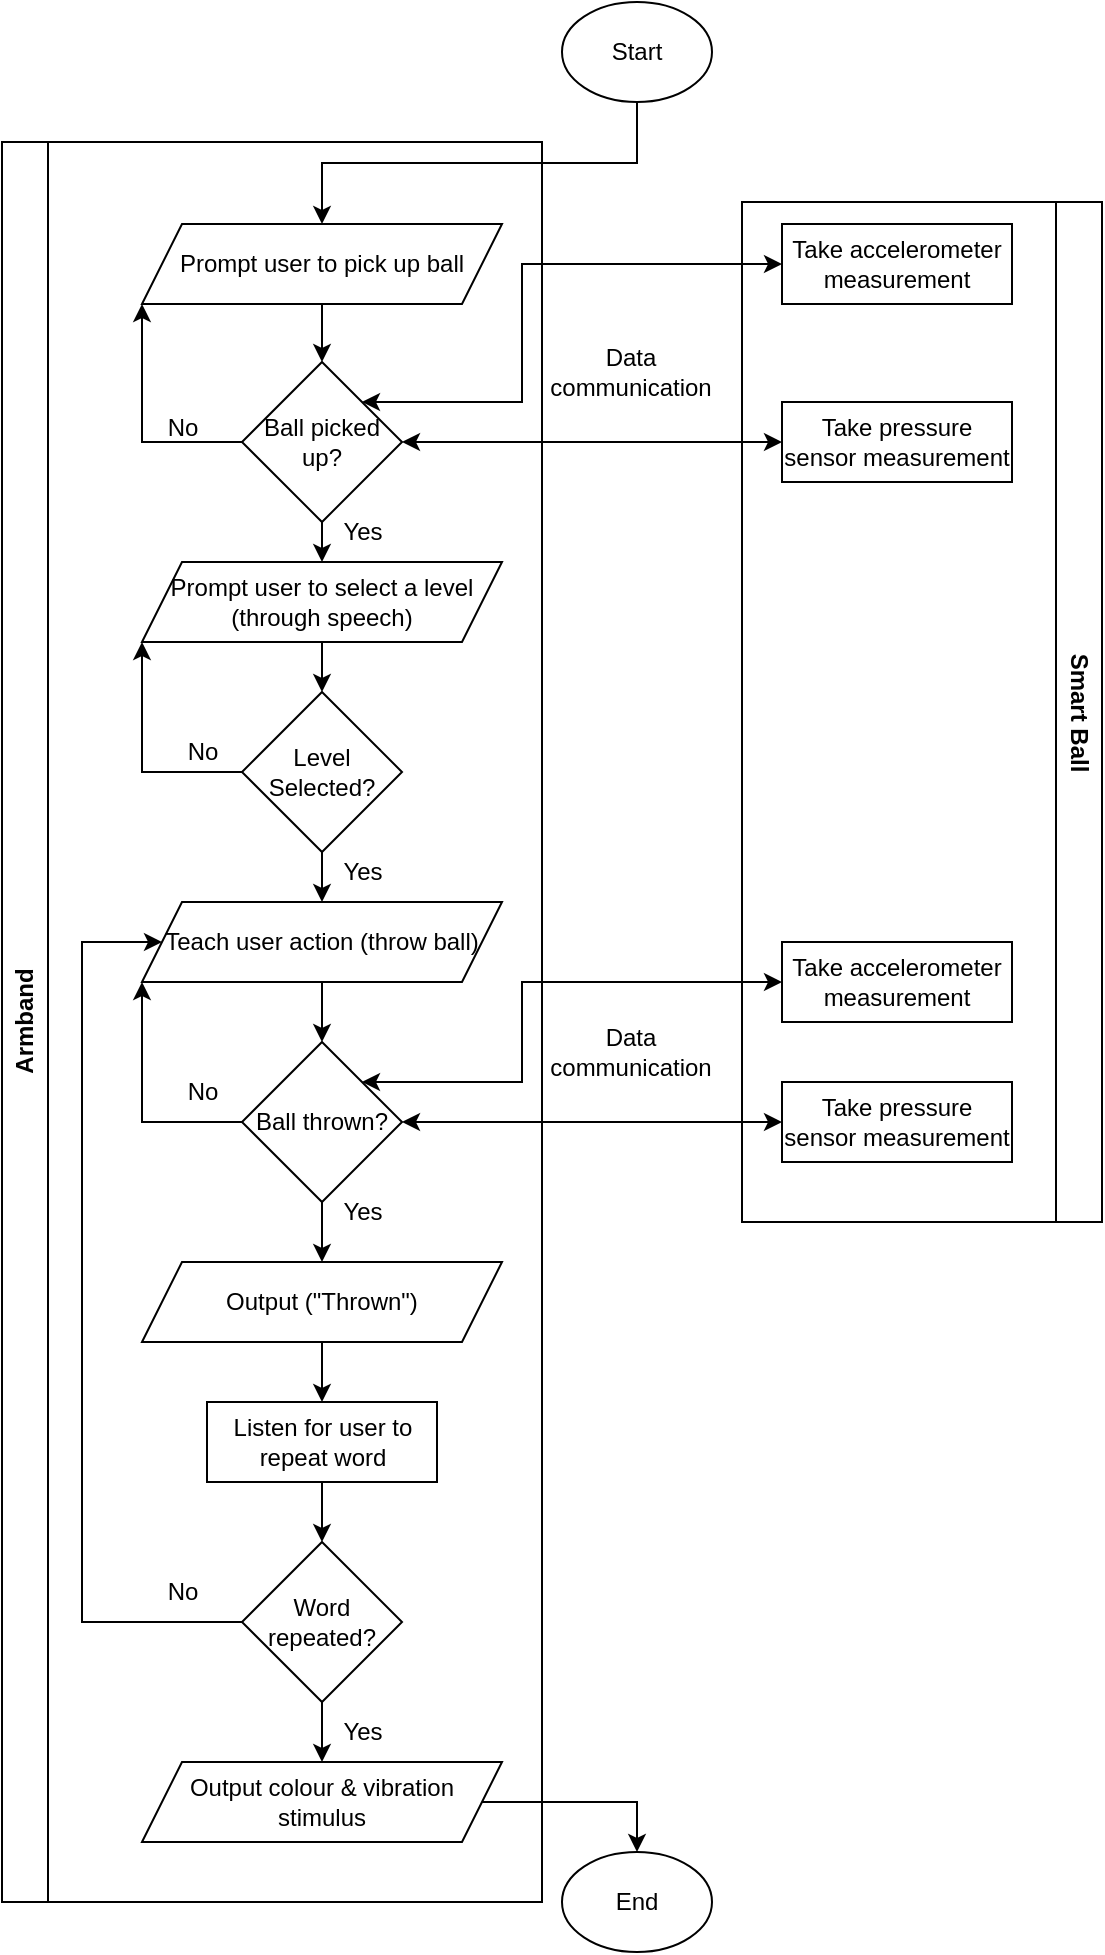 <mxfile version="24.6.1" type="device">
  <diagram name="Page-1" id="BAW9U0_Sw-9r2epLLHco">
    <mxGraphModel dx="2943" dy="1045" grid="1" gridSize="10" guides="1" tooltips="1" connect="1" arrows="1" fold="1" page="1" pageScale="1" pageWidth="850" pageHeight="1100" math="0" shadow="0">
      <root>
        <mxCell id="0" />
        <mxCell id="1" parent="0" />
        <mxCell id="SvZGbQ-SwiDctL7KLiIM-53" style="edgeStyle=orthogonalEdgeStyle;rounded=0;orthogonalLoop=1;jettySize=auto;html=1;exitX=0.5;exitY=1;exitDx=0;exitDy=0;entryX=0.5;entryY=0;entryDx=0;entryDy=0;" edge="1" parent="1" source="SvZGbQ-SwiDctL7KLiIM-50" target="SvZGbQ-SwiDctL7KLiIM-52">
          <mxGeometry relative="1" as="geometry" />
        </mxCell>
        <mxCell id="SvZGbQ-SwiDctL7KLiIM-50" value="Start" style="ellipse;whiteSpace=wrap;html=1;" vertex="1" parent="1">
          <mxGeometry x="-410" y="70" width="75" height="50" as="geometry" />
        </mxCell>
        <mxCell id="SvZGbQ-SwiDctL7KLiIM-61" style="edgeStyle=orthogonalEdgeStyle;rounded=0;orthogonalLoop=1;jettySize=auto;html=1;exitX=0.5;exitY=1;exitDx=0;exitDy=0;entryX=0.5;entryY=0;entryDx=0;entryDy=0;" edge="1" parent="1" source="SvZGbQ-SwiDctL7KLiIM-52" target="SvZGbQ-SwiDctL7KLiIM-60">
          <mxGeometry relative="1" as="geometry" />
        </mxCell>
        <mxCell id="SvZGbQ-SwiDctL7KLiIM-52" value="Prompt user to pick up ball" style="shape=parallelogram;perimeter=parallelogramPerimeter;whiteSpace=wrap;html=1;fixedSize=1;" vertex="1" parent="1">
          <mxGeometry x="-620" y="181" width="180" height="40" as="geometry" />
        </mxCell>
        <mxCell id="SvZGbQ-SwiDctL7KLiIM-55" value="Take accelerometer measurement" style="rounded=0;whiteSpace=wrap;html=1;" vertex="1" parent="1">
          <mxGeometry x="-300" y="181" width="115" height="40" as="geometry" />
        </mxCell>
        <mxCell id="SvZGbQ-SwiDctL7KLiIM-58" value="" style="endArrow=classic;startArrow=classic;html=1;rounded=0;entryX=0;entryY=0.5;entryDx=0;entryDy=0;exitX=1;exitY=0;exitDx=0;exitDy=0;" edge="1" parent="1" source="SvZGbQ-SwiDctL7KLiIM-60" target="SvZGbQ-SwiDctL7KLiIM-55">
          <mxGeometry width="50" height="50" relative="1" as="geometry">
            <mxPoint x="-490" y="290" as="sourcePoint" />
            <mxPoint y="390" as="targetPoint" />
            <Array as="points">
              <mxPoint x="-430" y="270" />
              <mxPoint x="-430" y="201" />
            </Array>
          </mxGeometry>
        </mxCell>
        <mxCell id="SvZGbQ-SwiDctL7KLiIM-63" style="edgeStyle=orthogonalEdgeStyle;rounded=0;orthogonalLoop=1;jettySize=auto;html=1;exitX=0.5;exitY=1;exitDx=0;exitDy=0;entryX=0.5;entryY=0;entryDx=0;entryDy=0;" edge="1" parent="1" source="SvZGbQ-SwiDctL7KLiIM-60" target="SvZGbQ-SwiDctL7KLiIM-62">
          <mxGeometry relative="1" as="geometry" />
        </mxCell>
        <mxCell id="SvZGbQ-SwiDctL7KLiIM-65" style="edgeStyle=orthogonalEdgeStyle;rounded=0;orthogonalLoop=1;jettySize=auto;html=1;exitX=0;exitY=0.5;exitDx=0;exitDy=0;entryX=0;entryY=1;entryDx=0;entryDy=0;" edge="1" parent="1" source="SvZGbQ-SwiDctL7KLiIM-60" target="SvZGbQ-SwiDctL7KLiIM-52">
          <mxGeometry relative="1" as="geometry" />
        </mxCell>
        <mxCell id="SvZGbQ-SwiDctL7KLiIM-60" value="Ball picked up?" style="rhombus;whiteSpace=wrap;html=1;" vertex="1" parent="1">
          <mxGeometry x="-570" y="250" width="80" height="80" as="geometry" />
        </mxCell>
        <mxCell id="SvZGbQ-SwiDctL7KLiIM-68" style="edgeStyle=orthogonalEdgeStyle;rounded=0;orthogonalLoop=1;jettySize=auto;html=1;exitX=0.5;exitY=1;exitDx=0;exitDy=0;entryX=0.5;entryY=0;entryDx=0;entryDy=0;" edge="1" parent="1" source="SvZGbQ-SwiDctL7KLiIM-62" target="SvZGbQ-SwiDctL7KLiIM-64">
          <mxGeometry relative="1" as="geometry" />
        </mxCell>
        <mxCell id="SvZGbQ-SwiDctL7KLiIM-62" value="Prompt user to select a level (through speech)" style="shape=parallelogram;perimeter=parallelogramPerimeter;whiteSpace=wrap;html=1;fixedSize=1;" vertex="1" parent="1">
          <mxGeometry x="-620" y="350" width="180" height="40" as="geometry" />
        </mxCell>
        <mxCell id="SvZGbQ-SwiDctL7KLiIM-75" style="edgeStyle=orthogonalEdgeStyle;rounded=0;orthogonalLoop=1;jettySize=auto;html=1;exitX=0.5;exitY=1;exitDx=0;exitDy=0;entryX=0.5;entryY=0;entryDx=0;entryDy=0;" edge="1" parent="1" source="SvZGbQ-SwiDctL7KLiIM-64" target="SvZGbQ-SwiDctL7KLiIM-74">
          <mxGeometry relative="1" as="geometry" />
        </mxCell>
        <mxCell id="SvZGbQ-SwiDctL7KLiIM-76" style="edgeStyle=orthogonalEdgeStyle;rounded=0;orthogonalLoop=1;jettySize=auto;html=1;entryX=0;entryY=1;entryDx=0;entryDy=0;" edge="1" parent="1" source="SvZGbQ-SwiDctL7KLiIM-64" target="SvZGbQ-SwiDctL7KLiIM-62">
          <mxGeometry relative="1" as="geometry">
            <Array as="points">
              <mxPoint x="-620" y="455" />
            </Array>
          </mxGeometry>
        </mxCell>
        <mxCell id="SvZGbQ-SwiDctL7KLiIM-64" value="Level Selected?" style="rhombus;whiteSpace=wrap;html=1;" vertex="1" parent="1">
          <mxGeometry x="-570" y="415" width="80" height="80" as="geometry" />
        </mxCell>
        <mxCell id="SvZGbQ-SwiDctL7KLiIM-66" value="Yes" style="text;html=1;align=center;verticalAlign=middle;resizable=0;points=[];autosize=1;strokeColor=none;fillColor=none;" vertex="1" parent="1">
          <mxGeometry x="-530" y="320" width="40" height="30" as="geometry" />
        </mxCell>
        <mxCell id="SvZGbQ-SwiDctL7KLiIM-67" value="No" style="text;html=1;align=center;verticalAlign=middle;resizable=0;points=[];autosize=1;strokeColor=none;fillColor=none;" vertex="1" parent="1">
          <mxGeometry x="-620" y="268" width="40" height="30" as="geometry" />
        </mxCell>
        <mxCell id="SvZGbQ-SwiDctL7KLiIM-69" value="Take pressure sensor measurement" style="rounded=0;whiteSpace=wrap;html=1;" vertex="1" parent="1">
          <mxGeometry x="-300" y="270" width="115" height="40" as="geometry" />
        </mxCell>
        <mxCell id="SvZGbQ-SwiDctL7KLiIM-70" value="" style="endArrow=classic;startArrow=classic;html=1;rounded=0;exitX=1;exitY=0.5;exitDx=0;exitDy=0;entryX=0;entryY=0.5;entryDx=0;entryDy=0;" edge="1" parent="1" source="SvZGbQ-SwiDctL7KLiIM-60" target="SvZGbQ-SwiDctL7KLiIM-69">
          <mxGeometry width="50" height="50" relative="1" as="geometry">
            <mxPoint x="-440" y="211" as="sourcePoint" />
            <mxPoint x="-290" y="211" as="targetPoint" />
          </mxGeometry>
        </mxCell>
        <mxCell id="SvZGbQ-SwiDctL7KLiIM-71" value="Data communication" style="text;html=1;align=center;verticalAlign=middle;whiteSpace=wrap;rounded=0;" vertex="1" parent="1">
          <mxGeometry x="-417.5" y="240" width="82.5" height="30" as="geometry" />
        </mxCell>
        <mxCell id="SvZGbQ-SwiDctL7KLiIM-88" style="edgeStyle=orthogonalEdgeStyle;rounded=0;orthogonalLoop=1;jettySize=auto;html=1;entryX=0.5;entryY=0;entryDx=0;entryDy=0;" edge="1" parent="1" source="SvZGbQ-SwiDctL7KLiIM-74" target="SvZGbQ-SwiDctL7KLiIM-83">
          <mxGeometry relative="1" as="geometry" />
        </mxCell>
        <mxCell id="SvZGbQ-SwiDctL7KLiIM-74" value="Teach user action (throw ball)" style="shape=parallelogram;perimeter=parallelogramPerimeter;whiteSpace=wrap;html=1;fixedSize=1;" vertex="1" parent="1">
          <mxGeometry x="-620" y="520" width="180" height="40" as="geometry" />
        </mxCell>
        <mxCell id="SvZGbQ-SwiDctL7KLiIM-77" value="Yes" style="text;html=1;align=center;verticalAlign=middle;resizable=0;points=[];autosize=1;strokeColor=none;fillColor=none;" vertex="1" parent="1">
          <mxGeometry x="-530" y="490" width="40" height="30" as="geometry" />
        </mxCell>
        <mxCell id="SvZGbQ-SwiDctL7KLiIM-78" value="No" style="text;html=1;align=center;verticalAlign=middle;resizable=0;points=[];autosize=1;strokeColor=none;fillColor=none;" vertex="1" parent="1">
          <mxGeometry x="-610" y="430" width="40" height="30" as="geometry" />
        </mxCell>
        <mxCell id="SvZGbQ-SwiDctL7KLiIM-81" value="Take accelerometer measurement" style="rounded=0;whiteSpace=wrap;html=1;" vertex="1" parent="1">
          <mxGeometry x="-300" y="540" width="115" height="40" as="geometry" />
        </mxCell>
        <mxCell id="SvZGbQ-SwiDctL7KLiIM-82" value="Take pressure sensor measurement" style="rounded=0;whiteSpace=wrap;html=1;" vertex="1" parent="1">
          <mxGeometry x="-300" y="610" width="115" height="40" as="geometry" />
        </mxCell>
        <mxCell id="SvZGbQ-SwiDctL7KLiIM-93" style="edgeStyle=orthogonalEdgeStyle;rounded=0;orthogonalLoop=1;jettySize=auto;html=1;exitX=0.5;exitY=1;exitDx=0;exitDy=0;entryX=0.5;entryY=0;entryDx=0;entryDy=0;" edge="1" parent="1" source="SvZGbQ-SwiDctL7KLiIM-83" target="SvZGbQ-SwiDctL7KLiIM-92">
          <mxGeometry relative="1" as="geometry" />
        </mxCell>
        <mxCell id="SvZGbQ-SwiDctL7KLiIM-96" style="edgeStyle=orthogonalEdgeStyle;rounded=0;orthogonalLoop=1;jettySize=auto;html=1;entryX=0;entryY=1;entryDx=0;entryDy=0;" edge="1" parent="1" source="SvZGbQ-SwiDctL7KLiIM-83" target="SvZGbQ-SwiDctL7KLiIM-74">
          <mxGeometry relative="1" as="geometry">
            <Array as="points">
              <mxPoint x="-620" y="630" />
            </Array>
          </mxGeometry>
        </mxCell>
        <mxCell id="SvZGbQ-SwiDctL7KLiIM-83" value="Ball thrown?" style="rhombus;whiteSpace=wrap;html=1;" vertex="1" parent="1">
          <mxGeometry x="-570" y="590" width="80" height="80" as="geometry" />
        </mxCell>
        <mxCell id="SvZGbQ-SwiDctL7KLiIM-86" value="Data communication" style="text;html=1;align=center;verticalAlign=middle;whiteSpace=wrap;rounded=0;" vertex="1" parent="1">
          <mxGeometry x="-417.5" y="580" width="82.5" height="30" as="geometry" />
        </mxCell>
        <mxCell id="SvZGbQ-SwiDctL7KLiIM-101" style="edgeStyle=orthogonalEdgeStyle;rounded=0;orthogonalLoop=1;jettySize=auto;html=1;exitX=0.5;exitY=1;exitDx=0;exitDy=0;entryX=0.5;entryY=0;entryDx=0;entryDy=0;" edge="1" parent="1" source="SvZGbQ-SwiDctL7KLiIM-92" target="SvZGbQ-SwiDctL7KLiIM-100">
          <mxGeometry relative="1" as="geometry" />
        </mxCell>
        <mxCell id="SvZGbQ-SwiDctL7KLiIM-92" value="Output (&quot;Thrown&quot;)" style="shape=parallelogram;perimeter=parallelogramPerimeter;whiteSpace=wrap;html=1;fixedSize=1;" vertex="1" parent="1">
          <mxGeometry x="-620" y="700" width="180" height="40" as="geometry" />
        </mxCell>
        <mxCell id="SvZGbQ-SwiDctL7KLiIM-94" value="Yes" style="text;html=1;align=center;verticalAlign=middle;resizable=0;points=[];autosize=1;strokeColor=none;fillColor=none;" vertex="1" parent="1">
          <mxGeometry x="-530" y="660" width="40" height="30" as="geometry" />
        </mxCell>
        <mxCell id="SvZGbQ-SwiDctL7KLiIM-95" value="No" style="text;html=1;align=center;verticalAlign=middle;resizable=0;points=[];autosize=1;strokeColor=none;fillColor=none;" vertex="1" parent="1">
          <mxGeometry x="-610" y="600" width="40" height="30" as="geometry" />
        </mxCell>
        <mxCell id="SvZGbQ-SwiDctL7KLiIM-97" value="" style="endArrow=classic;startArrow=classic;html=1;rounded=0;exitX=1;exitY=0.5;exitDx=0;exitDy=0;entryX=0;entryY=0.5;entryDx=0;entryDy=0;" edge="1" parent="1" source="SvZGbQ-SwiDctL7KLiIM-83" target="SvZGbQ-SwiDctL7KLiIM-82">
          <mxGeometry width="50" height="50" relative="1" as="geometry">
            <mxPoint x="-480" y="300" as="sourcePoint" />
            <mxPoint x="-290" y="300" as="targetPoint" />
          </mxGeometry>
        </mxCell>
        <mxCell id="SvZGbQ-SwiDctL7KLiIM-98" value="" style="endArrow=classic;startArrow=classic;html=1;rounded=0;entryX=0;entryY=0.5;entryDx=0;entryDy=0;exitX=1;exitY=0;exitDx=0;exitDy=0;" edge="1" parent="1" source="SvZGbQ-SwiDctL7KLiIM-83" target="SvZGbQ-SwiDctL7KLiIM-81">
          <mxGeometry width="50" height="50" relative="1" as="geometry">
            <mxPoint x="-510" y="610" as="sourcePoint" />
            <mxPoint x="-300" y="541" as="targetPoint" />
            <Array as="points">
              <mxPoint x="-430" y="610" />
              <mxPoint x="-430" y="560" />
            </Array>
          </mxGeometry>
        </mxCell>
        <mxCell id="SvZGbQ-SwiDctL7KLiIM-103" style="edgeStyle=orthogonalEdgeStyle;rounded=0;orthogonalLoop=1;jettySize=auto;html=1;entryX=0.5;entryY=0;entryDx=0;entryDy=0;" edge="1" parent="1" source="SvZGbQ-SwiDctL7KLiIM-100" target="SvZGbQ-SwiDctL7KLiIM-102">
          <mxGeometry relative="1" as="geometry" />
        </mxCell>
        <mxCell id="SvZGbQ-SwiDctL7KLiIM-100" value="Listen for user to repeat word" style="rounded=0;whiteSpace=wrap;html=1;" vertex="1" parent="1">
          <mxGeometry x="-587.5" y="770" width="115" height="40" as="geometry" />
        </mxCell>
        <mxCell id="SvZGbQ-SwiDctL7KLiIM-109" style="edgeStyle=orthogonalEdgeStyle;rounded=0;orthogonalLoop=1;jettySize=auto;html=1;exitX=0.5;exitY=1;exitDx=0;exitDy=0;entryX=0.5;entryY=0;entryDx=0;entryDy=0;" edge="1" parent="1" source="SvZGbQ-SwiDctL7KLiIM-102" target="SvZGbQ-SwiDctL7KLiIM-108">
          <mxGeometry relative="1" as="geometry" />
        </mxCell>
        <mxCell id="SvZGbQ-SwiDctL7KLiIM-110" style="edgeStyle=orthogonalEdgeStyle;rounded=0;orthogonalLoop=1;jettySize=auto;html=1;exitX=0;exitY=0.5;exitDx=0;exitDy=0;entryX=0;entryY=0.5;entryDx=0;entryDy=0;" edge="1" parent="1" source="SvZGbQ-SwiDctL7KLiIM-102" target="SvZGbQ-SwiDctL7KLiIM-74">
          <mxGeometry relative="1" as="geometry">
            <Array as="points">
              <mxPoint x="-650" y="880" />
              <mxPoint x="-650" y="540" />
            </Array>
          </mxGeometry>
        </mxCell>
        <mxCell id="SvZGbQ-SwiDctL7KLiIM-102" value="Word repeated?" style="rhombus;whiteSpace=wrap;html=1;" vertex="1" parent="1">
          <mxGeometry x="-570" y="840" width="80" height="80" as="geometry" />
        </mxCell>
        <mxCell id="SvZGbQ-SwiDctL7KLiIM-104" value="Smart Ball" style="swimlane;horizontal=0;whiteSpace=wrap;html=1;rotation=-180;" vertex="1" parent="1">
          <mxGeometry x="-320" y="170" width="180" height="510" as="geometry" />
        </mxCell>
        <mxCell id="SvZGbQ-SwiDctL7KLiIM-115" style="edgeStyle=orthogonalEdgeStyle;rounded=0;orthogonalLoop=1;jettySize=auto;html=1;exitX=1;exitY=0.5;exitDx=0;exitDy=0;entryX=0.5;entryY=0;entryDx=0;entryDy=0;" edge="1" parent="1" source="SvZGbQ-SwiDctL7KLiIM-108" target="SvZGbQ-SwiDctL7KLiIM-114">
          <mxGeometry relative="1" as="geometry" />
        </mxCell>
        <mxCell id="SvZGbQ-SwiDctL7KLiIM-108" value="Output colour &amp;amp; vibration stimulus" style="shape=parallelogram;perimeter=parallelogramPerimeter;whiteSpace=wrap;html=1;fixedSize=1;" vertex="1" parent="1">
          <mxGeometry x="-620" y="950" width="180" height="40" as="geometry" />
        </mxCell>
        <mxCell id="SvZGbQ-SwiDctL7KLiIM-111" value="No" style="text;html=1;align=center;verticalAlign=middle;resizable=0;points=[];autosize=1;strokeColor=none;fillColor=none;" vertex="1" parent="1">
          <mxGeometry x="-620" y="850" width="40" height="30" as="geometry" />
        </mxCell>
        <mxCell id="SvZGbQ-SwiDctL7KLiIM-112" value="Yes" style="text;html=1;align=center;verticalAlign=middle;resizable=0;points=[];autosize=1;strokeColor=none;fillColor=none;" vertex="1" parent="1">
          <mxGeometry x="-530" y="920" width="40" height="30" as="geometry" />
        </mxCell>
        <mxCell id="SvZGbQ-SwiDctL7KLiIM-114" value="End" style="ellipse;whiteSpace=wrap;html=1;" vertex="1" parent="1">
          <mxGeometry x="-410" y="995" width="75" height="50" as="geometry" />
        </mxCell>
        <mxCell id="SvZGbQ-SwiDctL7KLiIM-116" value="Armband" style="swimlane;horizontal=0;whiteSpace=wrap;html=1;" vertex="1" parent="1">
          <mxGeometry x="-690" y="140" width="270" height="880" as="geometry" />
        </mxCell>
      </root>
    </mxGraphModel>
  </diagram>
</mxfile>
